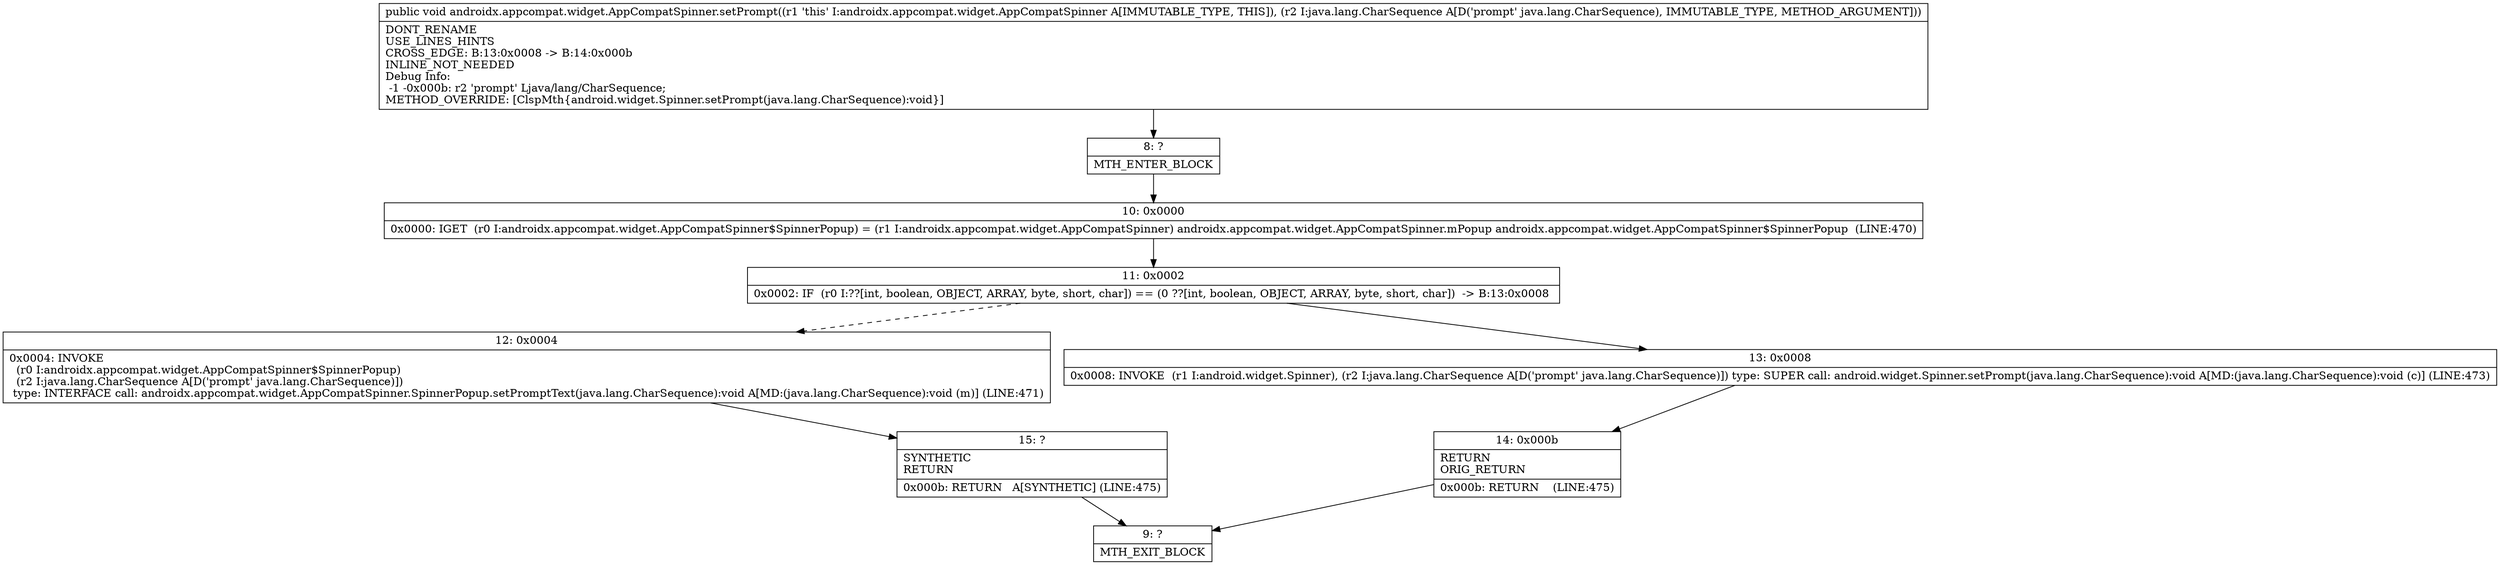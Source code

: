 digraph "CFG forandroidx.appcompat.widget.AppCompatSpinner.setPrompt(Ljava\/lang\/CharSequence;)V" {
Node_8 [shape=record,label="{8\:\ ?|MTH_ENTER_BLOCK\l}"];
Node_10 [shape=record,label="{10\:\ 0x0000|0x0000: IGET  (r0 I:androidx.appcompat.widget.AppCompatSpinner$SpinnerPopup) = (r1 I:androidx.appcompat.widget.AppCompatSpinner) androidx.appcompat.widget.AppCompatSpinner.mPopup androidx.appcompat.widget.AppCompatSpinner$SpinnerPopup  (LINE:470)\l}"];
Node_11 [shape=record,label="{11\:\ 0x0002|0x0002: IF  (r0 I:??[int, boolean, OBJECT, ARRAY, byte, short, char]) == (0 ??[int, boolean, OBJECT, ARRAY, byte, short, char])  \-\> B:13:0x0008 \l}"];
Node_12 [shape=record,label="{12\:\ 0x0004|0x0004: INVOKE  \l  (r0 I:androidx.appcompat.widget.AppCompatSpinner$SpinnerPopup)\l  (r2 I:java.lang.CharSequence A[D('prompt' java.lang.CharSequence)])\l type: INTERFACE call: androidx.appcompat.widget.AppCompatSpinner.SpinnerPopup.setPromptText(java.lang.CharSequence):void A[MD:(java.lang.CharSequence):void (m)] (LINE:471)\l}"];
Node_15 [shape=record,label="{15\:\ ?|SYNTHETIC\lRETURN\l|0x000b: RETURN   A[SYNTHETIC] (LINE:475)\l}"];
Node_9 [shape=record,label="{9\:\ ?|MTH_EXIT_BLOCK\l}"];
Node_13 [shape=record,label="{13\:\ 0x0008|0x0008: INVOKE  (r1 I:android.widget.Spinner), (r2 I:java.lang.CharSequence A[D('prompt' java.lang.CharSequence)]) type: SUPER call: android.widget.Spinner.setPrompt(java.lang.CharSequence):void A[MD:(java.lang.CharSequence):void (c)] (LINE:473)\l}"];
Node_14 [shape=record,label="{14\:\ 0x000b|RETURN\lORIG_RETURN\l|0x000b: RETURN    (LINE:475)\l}"];
MethodNode[shape=record,label="{public void androidx.appcompat.widget.AppCompatSpinner.setPrompt((r1 'this' I:androidx.appcompat.widget.AppCompatSpinner A[IMMUTABLE_TYPE, THIS]), (r2 I:java.lang.CharSequence A[D('prompt' java.lang.CharSequence), IMMUTABLE_TYPE, METHOD_ARGUMENT]))  | DONT_RENAME\lUSE_LINES_HINTS\lCROSS_EDGE: B:13:0x0008 \-\> B:14:0x000b\lINLINE_NOT_NEEDED\lDebug Info:\l  \-1 \-0x000b: r2 'prompt' Ljava\/lang\/CharSequence;\lMETHOD_OVERRIDE: [ClspMth\{android.widget.Spinner.setPrompt(java.lang.CharSequence):void\}]\l}"];
MethodNode -> Node_8;Node_8 -> Node_10;
Node_10 -> Node_11;
Node_11 -> Node_12[style=dashed];
Node_11 -> Node_13;
Node_12 -> Node_15;
Node_15 -> Node_9;
Node_13 -> Node_14;
Node_14 -> Node_9;
}


